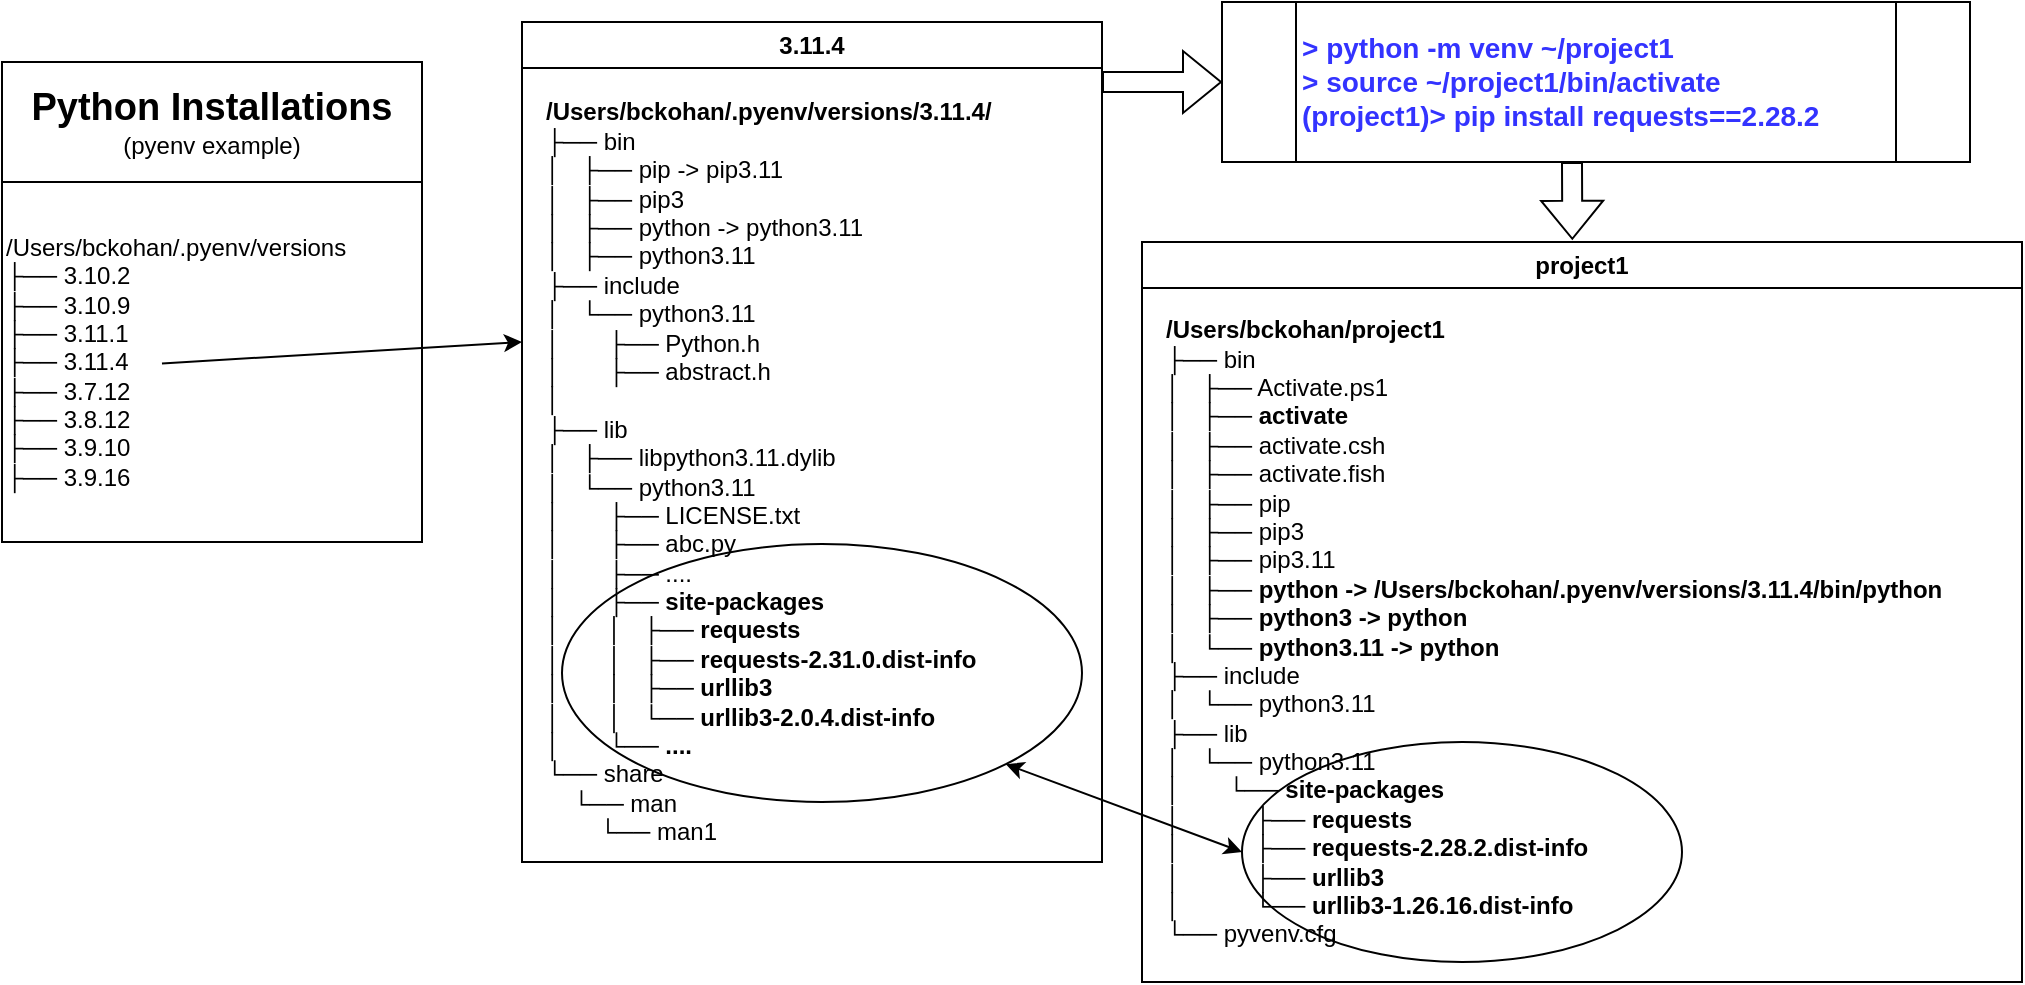 <mxfile version="21.6.8" type="device">
  <diagram name="Page-1" id="T08rEuOR68TW8czzlQmA">
    <mxGraphModel dx="1293" dy="950" grid="1" gridSize="10" guides="1" tooltips="1" connect="1" arrows="1" fold="1" page="1" pageScale="1" pageWidth="1100" pageHeight="850" math="0" shadow="0">
      <root>
        <mxCell id="0" />
        <mxCell id="1" parent="0" />
        <mxCell id="NWs9tob289een6YKppSF-12" value="project1" style="swimlane;whiteSpace=wrap;html=1;" vertex="1" parent="1">
          <mxGeometry x="616" y="150" width="440" height="370" as="geometry" />
        </mxCell>
        <mxCell id="NWs9tob289een6YKppSF-21" value="" style="ellipse;whiteSpace=wrap;html=1;" vertex="1" parent="NWs9tob289een6YKppSF-12">
          <mxGeometry x="50" y="250" width="220" height="110" as="geometry" />
        </mxCell>
        <mxCell id="NWs9tob289een6YKppSF-13" value="&lt;b&gt;/Users/bckohan/project1&lt;/b&gt;&lt;br&gt;&lt;div style=&quot;&quot;&gt;├── bin&lt;/div&gt;&lt;div style=&quot;&quot;&gt;│&amp;nbsp; &amp;nbsp;├── Activate.ps1&lt;/div&gt;&lt;div style=&quot;&quot;&gt;&lt;b&gt;│&amp;nbsp; &amp;nbsp;├── activate&lt;/b&gt;&lt;/div&gt;&lt;div style=&quot;&quot;&gt;│&amp;nbsp; &amp;nbsp;├── activate.csh&lt;/div&gt;&lt;div style=&quot;&quot;&gt;│&amp;nbsp; &amp;nbsp;├── activate.fish&lt;/div&gt;&lt;div style=&quot;&quot;&gt;│&amp;nbsp; &amp;nbsp;├── pip&lt;/div&gt;&lt;div style=&quot;&quot;&gt;│&amp;nbsp; &amp;nbsp;├── pip3&lt;/div&gt;&lt;div style=&quot;&quot;&gt;│&amp;nbsp; &amp;nbsp;├── pip3.11&lt;/div&gt;&lt;div style=&quot;&quot;&gt;&lt;b&gt;│&amp;nbsp; &amp;nbsp;├── python -&amp;gt; /Users/bckohan/.pyenv/versions/3.11.4/bin/python&lt;/b&gt;&lt;/div&gt;&lt;div style=&quot;&quot;&gt;&lt;b&gt;│&amp;nbsp; &amp;nbsp;├── python3 -&amp;gt; python&lt;/b&gt;&lt;/div&gt;&lt;div style=&quot;&quot;&gt;&lt;b&gt;│&amp;nbsp; &amp;nbsp;└── python3.11 -&amp;gt; python&lt;/b&gt;&lt;/div&gt;&lt;div style=&quot;&quot;&gt;├── include&lt;/div&gt;&lt;div style=&quot;&quot;&gt;│&amp;nbsp; &amp;nbsp;└── python3.11&lt;/div&gt;&lt;div style=&quot;&quot;&gt;├── lib&lt;/div&gt;&lt;div style=&quot;&quot;&gt;│&amp;nbsp; &amp;nbsp;└── python3.11&lt;/div&gt;&lt;div style=&quot;&quot;&gt;&lt;b&gt;│&amp;nbsp; &amp;nbsp; &amp;nbsp; &amp;nbsp;└── site-packages&lt;/b&gt;&lt;/div&gt;&lt;div style=&quot;&quot;&gt;&lt;div&gt;&lt;b&gt;│&amp;nbsp; &amp;nbsp; &amp;nbsp; &amp;nbsp; &amp;nbsp; &amp;nbsp;├── requests&lt;/b&gt;&lt;/div&gt;&lt;div&gt;&lt;b&gt;│&amp;nbsp; &amp;nbsp; &amp;nbsp; &amp;nbsp; &amp;nbsp; &amp;nbsp;├── requests-2.28.2.dist-info&lt;/b&gt;&lt;/div&gt;&lt;div&gt;&lt;b&gt;│&amp;nbsp; &amp;nbsp; &amp;nbsp; &amp;nbsp; &amp;nbsp; &amp;nbsp;├── urllib3&lt;/b&gt;&lt;/div&gt;&lt;div&gt;&lt;b&gt;│&amp;nbsp; &amp;nbsp; &amp;nbsp; &amp;nbsp; &amp;nbsp; &amp;nbsp;└── urllib3-1.26.16.dist-info&lt;/b&gt;&lt;/div&gt;&lt;/div&gt;&lt;div style=&quot;&quot;&gt;└── pyvenv.cfg&lt;/div&gt;" style="text;html=1;align=left;verticalAlign=middle;resizable=0;points=[];autosize=1;strokeColor=none;fillColor=none;" vertex="1" parent="NWs9tob289een6YKppSF-12">
          <mxGeometry x="10" y="30" width="430" height="330" as="geometry" />
        </mxCell>
        <mxCell id="NWs9tob289een6YKppSF-1" value="&lt;div&gt;/Users/bckohan/.pyenv/versions&lt;/div&gt;&lt;div&gt;├── 3.10.2&lt;/div&gt;&lt;div&gt;├── 3.10.9&lt;/div&gt;&lt;div&gt;├── 3.11.1&lt;/div&gt;&lt;div&gt;├── 3.11.4&lt;/div&gt;&lt;div&gt;├── 3.7.12&lt;/div&gt;&lt;div&gt;├── 3.8.12&lt;/div&gt;&lt;div&gt;├── 3.9.10&lt;/div&gt;&lt;div&gt;├── 3.9.16&lt;/div&gt;" style="rounded=0;whiteSpace=wrap;html=1;align=left;" vertex="1" parent="1">
          <mxGeometry x="46" y="120" width="210" height="180" as="geometry" />
        </mxCell>
        <mxCell id="NWs9tob289een6YKppSF-2" value="&lt;b style=&quot;font-size: 19px;&quot;&gt;Python Installations&lt;br&gt;&lt;/b&gt;(pyenv example)" style="rounded=0;whiteSpace=wrap;html=1;" vertex="1" parent="1">
          <mxGeometry x="46" y="60" width="210" height="60" as="geometry" />
        </mxCell>
        <mxCell id="NWs9tob289een6YKppSF-3" value="" style="endArrow=classic;html=1;rounded=0;" edge="1" parent="1">
          <mxGeometry width="50" height="50" relative="1" as="geometry">
            <mxPoint x="126" y="210.714" as="sourcePoint" />
            <mxPoint x="306" y="200" as="targetPoint" />
          </mxGeometry>
        </mxCell>
        <mxCell id="NWs9tob289een6YKppSF-5" value="3.11.4" style="swimlane;whiteSpace=wrap;html=1;" vertex="1" parent="1">
          <mxGeometry x="306" y="40" width="290" height="420" as="geometry" />
        </mxCell>
        <mxCell id="NWs9tob289een6YKppSF-20" value="" style="ellipse;whiteSpace=wrap;html=1;" vertex="1" parent="NWs9tob289een6YKppSF-5">
          <mxGeometry x="20" y="261" width="260" height="129" as="geometry" />
        </mxCell>
        <mxCell id="NWs9tob289een6YKppSF-6" value="&lt;b&gt;/Users/bckohan/.pyenv/versions/3.11.4/&lt;br style=&quot;border-color: var(--border-color);&quot;&gt;&lt;/b&gt;├── bin&lt;br style=&quot;border-color: var(--border-color);&quot;&gt;│&amp;nbsp; &amp;nbsp;├── pip -&amp;gt; pip3.11&lt;br style=&quot;border-color: var(--border-color);&quot;&gt;│&amp;nbsp; &amp;nbsp;├── pip3&lt;br style=&quot;border-color: var(--border-color);&quot;&gt;│&amp;nbsp; &amp;nbsp;├── python -&amp;gt; python3.11&lt;br style=&quot;border-color: var(--border-color);&quot;&gt;│&amp;nbsp; &amp;nbsp;├── python3.11&lt;br style=&quot;border-color: var(--border-color);&quot;&gt;├── include&lt;br style=&quot;border-color: var(--border-color);&quot;&gt;│&amp;nbsp; &amp;nbsp;└── python3.11&lt;br style=&quot;border-color: var(--border-color);&quot;&gt;│&amp;nbsp; &amp;nbsp; &amp;nbsp; &amp;nbsp;├── Python.h&lt;br style=&quot;border-color: var(--border-color);&quot;&gt;│&amp;nbsp; &amp;nbsp; &amp;nbsp; &amp;nbsp;├── abstract.h&lt;br style=&quot;border-color: var(--border-color);&quot;&gt;│&amp;nbsp; &amp;nbsp; &amp;nbsp; &amp;nbsp;&lt;br style=&quot;border-color: var(--border-color);&quot;&gt;├── lib&lt;br style=&quot;border-color: var(--border-color);&quot;&gt;│&amp;nbsp; &amp;nbsp;├── libpython3.11.dylib&lt;br style=&quot;border-color: var(--border-color);&quot;&gt;│&amp;nbsp; &amp;nbsp;└── python3.11&lt;br style=&quot;border-color: var(--border-color);&quot;&gt;│&amp;nbsp; &amp;nbsp; &amp;nbsp; &amp;nbsp;├── LICENSE.txt&lt;br style=&quot;border-color: var(--border-color);&quot;&gt;│&amp;nbsp; &amp;nbsp; &amp;nbsp; &amp;nbsp;├── abc.py&lt;br style=&quot;border-color: var(--border-color);&quot;&gt;│&amp;nbsp; &amp;nbsp; &amp;nbsp; &amp;nbsp;├── ....&lt;br style=&quot;border-color: var(--border-color); font-weight: 700;&quot;&gt;&lt;span style=&quot;font-weight: 700;&quot;&gt;│&amp;nbsp; &amp;nbsp; &amp;nbsp; &amp;nbsp;├── site-packages&lt;/span&gt;&lt;div style=&quot;border-color: var(--border-color); font-weight: 700;&quot;&gt;&lt;div style=&quot;border-color: var(--border-color);&quot;&gt;│&amp;nbsp; &amp;nbsp; &amp;nbsp; &amp;nbsp;│&amp;nbsp; &amp;nbsp;├── requests&lt;/div&gt;&lt;div style=&quot;border-color: var(--border-color);&quot;&gt;│&amp;nbsp; &amp;nbsp; &amp;nbsp; &amp;nbsp;│&amp;nbsp; &amp;nbsp;├── requests-2.31.0.dist-info&lt;/div&gt;&lt;div style=&quot;border-color: var(--border-color);&quot;&gt;│&amp;nbsp; &amp;nbsp; &amp;nbsp; &amp;nbsp;│&amp;nbsp; &amp;nbsp;├── urllib3&lt;/div&gt;&lt;div style=&quot;border-color: var(--border-color);&quot;&gt;│&amp;nbsp; &amp;nbsp; &amp;nbsp; &amp;nbsp;│&amp;nbsp; &amp;nbsp;└── urllib3-2.0.4.dist-info&lt;/div&gt;&lt;/div&gt;&lt;span style=&quot;font-weight: 700;&quot;&gt;│&amp;nbsp; &amp;nbsp; &amp;nbsp; &amp;nbsp;└── ....&lt;/span&gt;&lt;br style=&quot;border-color: var(--border-color); font-weight: 700;&quot;&gt;└── share&lt;br style=&quot;border-color: var(--border-color);&quot;&gt;&amp;nbsp; &amp;nbsp; └── man&lt;br style=&quot;border-color: var(--border-color);&quot;&gt;&lt;div style=&quot;&quot;&gt;&lt;span style=&quot;background-color: initial;&quot;&gt;&amp;nbsp; &amp;nbsp; &amp;nbsp; &amp;nbsp; └── man1&lt;/span&gt;&lt;/div&gt;" style="text;html=1;align=left;verticalAlign=middle;resizable=0;points=[];autosize=1;strokeColor=none;fillColor=none;" vertex="1" parent="NWs9tob289een6YKppSF-5">
          <mxGeometry x="10" y="30" width="260" height="390" as="geometry" />
        </mxCell>
        <mxCell id="NWs9tob289een6YKppSF-9" value="&lt;font size=&quot;1&quot; color=&quot;#3333ff&quot;&gt;&lt;b style=&quot;font-size: 14px;&quot;&gt;&amp;gt; python -m venv ~/project1&lt;br&gt;&amp;gt; source ~/project1/bin/activate&lt;br&gt;(project1)&amp;gt; pip install requests==2.28.2&lt;br&gt;&lt;/b&gt;&lt;/font&gt;" style="shape=process;whiteSpace=wrap;html=1;backgroundOutline=1;align=left;" vertex="1" parent="1">
          <mxGeometry x="656" y="30" width="374" height="80" as="geometry" />
        </mxCell>
        <mxCell id="NWs9tob289een6YKppSF-10" value="" style="shape=flexArrow;endArrow=classic;html=1;rounded=0;entryX=0;entryY=0.5;entryDx=0;entryDy=0;" edge="1" parent="1" target="NWs9tob289een6YKppSF-9">
          <mxGeometry width="50" height="50" relative="1" as="geometry">
            <mxPoint x="596" y="70" as="sourcePoint" />
            <mxPoint x="746" y="310" as="targetPoint" />
          </mxGeometry>
        </mxCell>
        <mxCell id="NWs9tob289een6YKppSF-11" value="" style="shape=flexArrow;endArrow=classic;html=1;rounded=0;entryX=0.489;entryY=-0.003;entryDx=0;entryDy=0;entryPerimeter=0;" edge="1" parent="1" target="NWs9tob289een6YKppSF-12">
          <mxGeometry width="50" height="50" relative="1" as="geometry">
            <mxPoint x="831" y="110" as="sourcePoint" />
            <mxPoint x="782" y="370" as="targetPoint" />
          </mxGeometry>
        </mxCell>
        <mxCell id="NWs9tob289een6YKppSF-22" value="" style="endArrow=classic;startArrow=classic;html=1;rounded=0;entryX=0;entryY=0.5;entryDx=0;entryDy=0;exitX=1;exitY=1;exitDx=0;exitDy=0;" edge="1" parent="1" source="NWs9tob289een6YKppSF-20" target="NWs9tob289een6YKppSF-21">
          <mxGeometry width="50" height="50" relative="1" as="geometry">
            <mxPoint x="486" y="400" as="sourcePoint" />
            <mxPoint x="606" y="580" as="targetPoint" />
          </mxGeometry>
        </mxCell>
      </root>
    </mxGraphModel>
  </diagram>
</mxfile>
